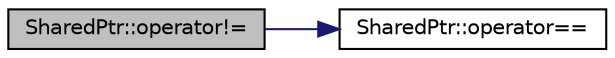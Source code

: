 digraph "SharedPtr::operator!="
{
 // LATEX_PDF_SIZE
  edge [fontname="Helvetica",fontsize="10",labelfontname="Helvetica",labelfontsize="10"];
  node [fontname="Helvetica",fontsize="10",shape=record];
  rankdir="LR";
  Node1 [label="SharedPtr::operator!=",height=0.2,width=0.4,color="black", fillcolor="grey75", style="filled", fontcolor="black",tooltip=" "];
  Node1 -> Node2 [color="midnightblue",fontsize="10",style="solid"];
  Node2 [label="SharedPtr::operator==",height=0.2,width=0.4,color="black", fillcolor="white", style="filled",URL="$class_shared_ptr.html#aa4ef07162132336237df6451b5cdc978",tooltip=" "];
}
